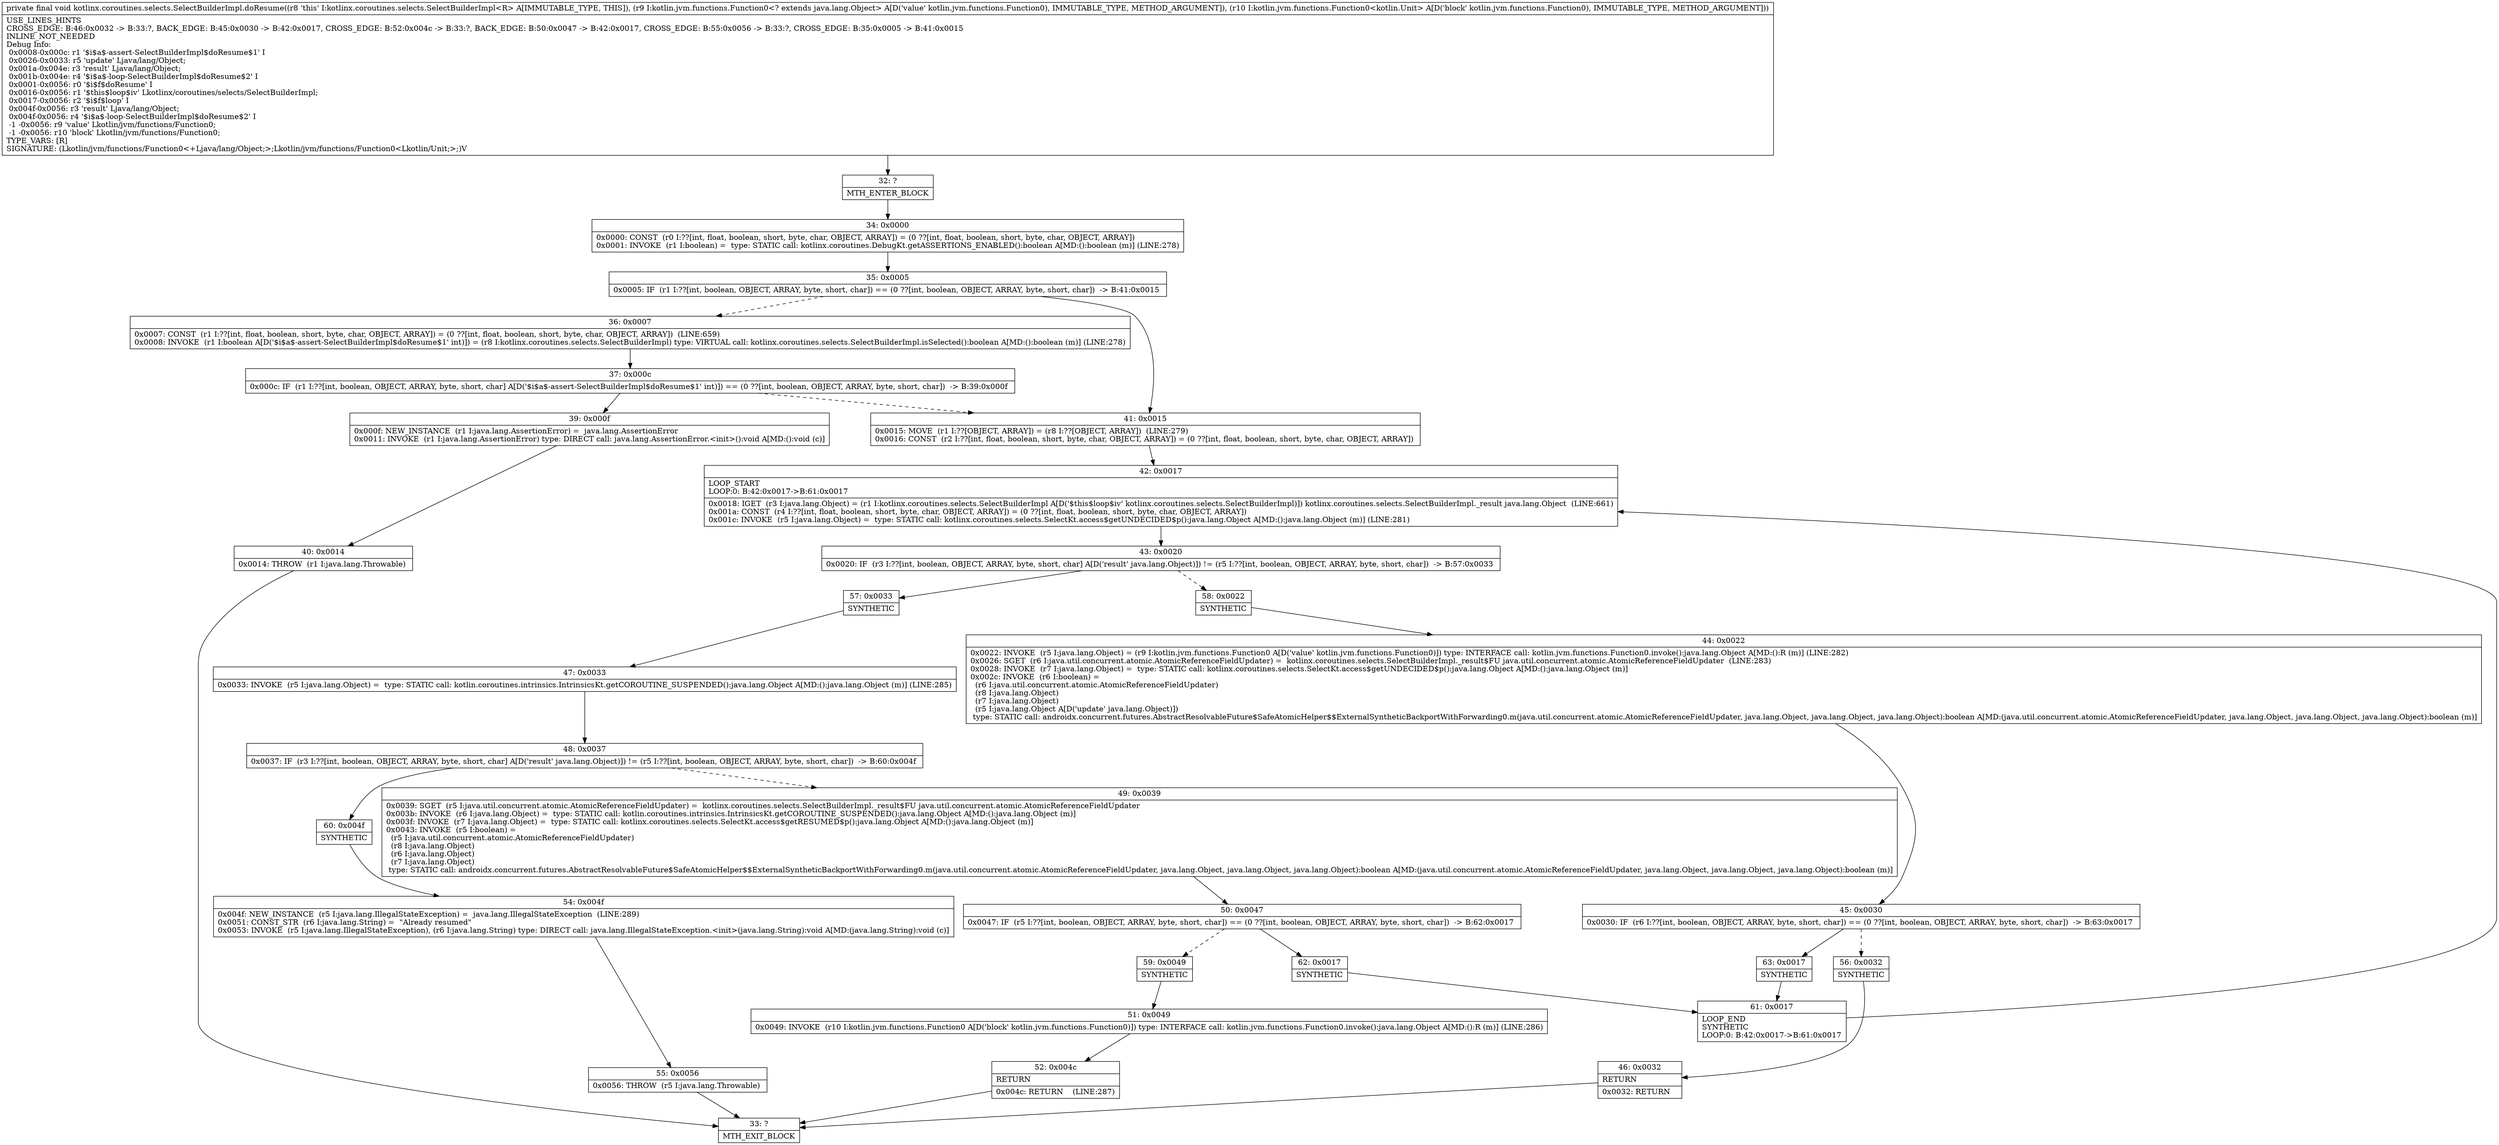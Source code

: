 digraph "CFG forkotlinx.coroutines.selects.SelectBuilderImpl.doResume(Lkotlin\/jvm\/functions\/Function0;Lkotlin\/jvm\/functions\/Function0;)V" {
Node_32 [shape=record,label="{32\:\ ?|MTH_ENTER_BLOCK\l}"];
Node_34 [shape=record,label="{34\:\ 0x0000|0x0000: CONST  (r0 I:??[int, float, boolean, short, byte, char, OBJECT, ARRAY]) = (0 ??[int, float, boolean, short, byte, char, OBJECT, ARRAY]) \l0x0001: INVOKE  (r1 I:boolean) =  type: STATIC call: kotlinx.coroutines.DebugKt.getASSERTIONS_ENABLED():boolean A[MD:():boolean (m)] (LINE:278)\l}"];
Node_35 [shape=record,label="{35\:\ 0x0005|0x0005: IF  (r1 I:??[int, boolean, OBJECT, ARRAY, byte, short, char]) == (0 ??[int, boolean, OBJECT, ARRAY, byte, short, char])  \-\> B:41:0x0015 \l}"];
Node_36 [shape=record,label="{36\:\ 0x0007|0x0007: CONST  (r1 I:??[int, float, boolean, short, byte, char, OBJECT, ARRAY]) = (0 ??[int, float, boolean, short, byte, char, OBJECT, ARRAY])  (LINE:659)\l0x0008: INVOKE  (r1 I:boolean A[D('$i$a$\-assert\-SelectBuilderImpl$doResume$1' int)]) = (r8 I:kotlinx.coroutines.selects.SelectBuilderImpl) type: VIRTUAL call: kotlinx.coroutines.selects.SelectBuilderImpl.isSelected():boolean A[MD:():boolean (m)] (LINE:278)\l}"];
Node_37 [shape=record,label="{37\:\ 0x000c|0x000c: IF  (r1 I:??[int, boolean, OBJECT, ARRAY, byte, short, char] A[D('$i$a$\-assert\-SelectBuilderImpl$doResume$1' int)]) == (0 ??[int, boolean, OBJECT, ARRAY, byte, short, char])  \-\> B:39:0x000f \l}"];
Node_39 [shape=record,label="{39\:\ 0x000f|0x000f: NEW_INSTANCE  (r1 I:java.lang.AssertionError) =  java.lang.AssertionError \l0x0011: INVOKE  (r1 I:java.lang.AssertionError) type: DIRECT call: java.lang.AssertionError.\<init\>():void A[MD:():void (c)]\l}"];
Node_40 [shape=record,label="{40\:\ 0x0014|0x0014: THROW  (r1 I:java.lang.Throwable) \l}"];
Node_33 [shape=record,label="{33\:\ ?|MTH_EXIT_BLOCK\l}"];
Node_41 [shape=record,label="{41\:\ 0x0015|0x0015: MOVE  (r1 I:??[OBJECT, ARRAY]) = (r8 I:??[OBJECT, ARRAY])  (LINE:279)\l0x0016: CONST  (r2 I:??[int, float, boolean, short, byte, char, OBJECT, ARRAY]) = (0 ??[int, float, boolean, short, byte, char, OBJECT, ARRAY]) \l}"];
Node_42 [shape=record,label="{42\:\ 0x0017|LOOP_START\lLOOP:0: B:42:0x0017\-\>B:61:0x0017\l|0x0018: IGET  (r3 I:java.lang.Object) = (r1 I:kotlinx.coroutines.selects.SelectBuilderImpl A[D('$this$loop$iv' kotlinx.coroutines.selects.SelectBuilderImpl)]) kotlinx.coroutines.selects.SelectBuilderImpl._result java.lang.Object  (LINE:661)\l0x001a: CONST  (r4 I:??[int, float, boolean, short, byte, char, OBJECT, ARRAY]) = (0 ??[int, float, boolean, short, byte, char, OBJECT, ARRAY]) \l0x001c: INVOKE  (r5 I:java.lang.Object) =  type: STATIC call: kotlinx.coroutines.selects.SelectKt.access$getUNDECIDED$p():java.lang.Object A[MD:():java.lang.Object (m)] (LINE:281)\l}"];
Node_43 [shape=record,label="{43\:\ 0x0020|0x0020: IF  (r3 I:??[int, boolean, OBJECT, ARRAY, byte, short, char] A[D('result' java.lang.Object)]) != (r5 I:??[int, boolean, OBJECT, ARRAY, byte, short, char])  \-\> B:57:0x0033 \l}"];
Node_57 [shape=record,label="{57\:\ 0x0033|SYNTHETIC\l}"];
Node_47 [shape=record,label="{47\:\ 0x0033|0x0033: INVOKE  (r5 I:java.lang.Object) =  type: STATIC call: kotlin.coroutines.intrinsics.IntrinsicsKt.getCOROUTINE_SUSPENDED():java.lang.Object A[MD:():java.lang.Object (m)] (LINE:285)\l}"];
Node_48 [shape=record,label="{48\:\ 0x0037|0x0037: IF  (r3 I:??[int, boolean, OBJECT, ARRAY, byte, short, char] A[D('result' java.lang.Object)]) != (r5 I:??[int, boolean, OBJECT, ARRAY, byte, short, char])  \-\> B:60:0x004f \l}"];
Node_49 [shape=record,label="{49\:\ 0x0039|0x0039: SGET  (r5 I:java.util.concurrent.atomic.AtomicReferenceFieldUpdater) =  kotlinx.coroutines.selects.SelectBuilderImpl._result$FU java.util.concurrent.atomic.AtomicReferenceFieldUpdater \l0x003b: INVOKE  (r6 I:java.lang.Object) =  type: STATIC call: kotlin.coroutines.intrinsics.IntrinsicsKt.getCOROUTINE_SUSPENDED():java.lang.Object A[MD:():java.lang.Object (m)]\l0x003f: INVOKE  (r7 I:java.lang.Object) =  type: STATIC call: kotlinx.coroutines.selects.SelectKt.access$getRESUMED$p():java.lang.Object A[MD:():java.lang.Object (m)]\l0x0043: INVOKE  (r5 I:boolean) = \l  (r5 I:java.util.concurrent.atomic.AtomicReferenceFieldUpdater)\l  (r8 I:java.lang.Object)\l  (r6 I:java.lang.Object)\l  (r7 I:java.lang.Object)\l type: STATIC call: androidx.concurrent.futures.AbstractResolvableFuture$SafeAtomicHelper$$ExternalSyntheticBackportWithForwarding0.m(java.util.concurrent.atomic.AtomicReferenceFieldUpdater, java.lang.Object, java.lang.Object, java.lang.Object):boolean A[MD:(java.util.concurrent.atomic.AtomicReferenceFieldUpdater, java.lang.Object, java.lang.Object, java.lang.Object):boolean (m)]\l}"];
Node_50 [shape=record,label="{50\:\ 0x0047|0x0047: IF  (r5 I:??[int, boolean, OBJECT, ARRAY, byte, short, char]) == (0 ??[int, boolean, OBJECT, ARRAY, byte, short, char])  \-\> B:62:0x0017 \l}"];
Node_59 [shape=record,label="{59\:\ 0x0049|SYNTHETIC\l}"];
Node_51 [shape=record,label="{51\:\ 0x0049|0x0049: INVOKE  (r10 I:kotlin.jvm.functions.Function0 A[D('block' kotlin.jvm.functions.Function0)]) type: INTERFACE call: kotlin.jvm.functions.Function0.invoke():java.lang.Object A[MD:():R (m)] (LINE:286)\l}"];
Node_52 [shape=record,label="{52\:\ 0x004c|RETURN\l|0x004c: RETURN    (LINE:287)\l}"];
Node_62 [shape=record,label="{62\:\ 0x0017|SYNTHETIC\l}"];
Node_61 [shape=record,label="{61\:\ 0x0017|LOOP_END\lSYNTHETIC\lLOOP:0: B:42:0x0017\-\>B:61:0x0017\l}"];
Node_60 [shape=record,label="{60\:\ 0x004f|SYNTHETIC\l}"];
Node_54 [shape=record,label="{54\:\ 0x004f|0x004f: NEW_INSTANCE  (r5 I:java.lang.IllegalStateException) =  java.lang.IllegalStateException  (LINE:289)\l0x0051: CONST_STR  (r6 I:java.lang.String) =  \"Already resumed\" \l0x0053: INVOKE  (r5 I:java.lang.IllegalStateException), (r6 I:java.lang.String) type: DIRECT call: java.lang.IllegalStateException.\<init\>(java.lang.String):void A[MD:(java.lang.String):void (c)]\l}"];
Node_55 [shape=record,label="{55\:\ 0x0056|0x0056: THROW  (r5 I:java.lang.Throwable) \l}"];
Node_58 [shape=record,label="{58\:\ 0x0022|SYNTHETIC\l}"];
Node_44 [shape=record,label="{44\:\ 0x0022|0x0022: INVOKE  (r5 I:java.lang.Object) = (r9 I:kotlin.jvm.functions.Function0 A[D('value' kotlin.jvm.functions.Function0)]) type: INTERFACE call: kotlin.jvm.functions.Function0.invoke():java.lang.Object A[MD:():R (m)] (LINE:282)\l0x0026: SGET  (r6 I:java.util.concurrent.atomic.AtomicReferenceFieldUpdater) =  kotlinx.coroutines.selects.SelectBuilderImpl._result$FU java.util.concurrent.atomic.AtomicReferenceFieldUpdater  (LINE:283)\l0x0028: INVOKE  (r7 I:java.lang.Object) =  type: STATIC call: kotlinx.coroutines.selects.SelectKt.access$getUNDECIDED$p():java.lang.Object A[MD:():java.lang.Object (m)]\l0x002c: INVOKE  (r6 I:boolean) = \l  (r6 I:java.util.concurrent.atomic.AtomicReferenceFieldUpdater)\l  (r8 I:java.lang.Object)\l  (r7 I:java.lang.Object)\l  (r5 I:java.lang.Object A[D('update' java.lang.Object)])\l type: STATIC call: androidx.concurrent.futures.AbstractResolvableFuture$SafeAtomicHelper$$ExternalSyntheticBackportWithForwarding0.m(java.util.concurrent.atomic.AtomicReferenceFieldUpdater, java.lang.Object, java.lang.Object, java.lang.Object):boolean A[MD:(java.util.concurrent.atomic.AtomicReferenceFieldUpdater, java.lang.Object, java.lang.Object, java.lang.Object):boolean (m)]\l}"];
Node_45 [shape=record,label="{45\:\ 0x0030|0x0030: IF  (r6 I:??[int, boolean, OBJECT, ARRAY, byte, short, char]) == (0 ??[int, boolean, OBJECT, ARRAY, byte, short, char])  \-\> B:63:0x0017 \l}"];
Node_56 [shape=record,label="{56\:\ 0x0032|SYNTHETIC\l}"];
Node_46 [shape=record,label="{46\:\ 0x0032|RETURN\l|0x0032: RETURN   \l}"];
Node_63 [shape=record,label="{63\:\ 0x0017|SYNTHETIC\l}"];
MethodNode[shape=record,label="{private final void kotlinx.coroutines.selects.SelectBuilderImpl.doResume((r8 'this' I:kotlinx.coroutines.selects.SelectBuilderImpl\<R\> A[IMMUTABLE_TYPE, THIS]), (r9 I:kotlin.jvm.functions.Function0\<? extends java.lang.Object\> A[D('value' kotlin.jvm.functions.Function0), IMMUTABLE_TYPE, METHOD_ARGUMENT]), (r10 I:kotlin.jvm.functions.Function0\<kotlin.Unit\> A[D('block' kotlin.jvm.functions.Function0), IMMUTABLE_TYPE, METHOD_ARGUMENT]))  | USE_LINES_HINTS\lCROSS_EDGE: B:46:0x0032 \-\> B:33:?, BACK_EDGE: B:45:0x0030 \-\> B:42:0x0017, CROSS_EDGE: B:52:0x004c \-\> B:33:?, BACK_EDGE: B:50:0x0047 \-\> B:42:0x0017, CROSS_EDGE: B:55:0x0056 \-\> B:33:?, CROSS_EDGE: B:35:0x0005 \-\> B:41:0x0015\lINLINE_NOT_NEEDED\lDebug Info:\l  0x0008\-0x000c: r1 '$i$a$\-assert\-SelectBuilderImpl$doResume$1' I\l  0x0026\-0x0033: r5 'update' Ljava\/lang\/Object;\l  0x001a\-0x004e: r3 'result' Ljava\/lang\/Object;\l  0x001b\-0x004e: r4 '$i$a$\-loop\-SelectBuilderImpl$doResume$2' I\l  0x0001\-0x0056: r0 '$i$f$doResume' I\l  0x0016\-0x0056: r1 '$this$loop$iv' Lkotlinx\/coroutines\/selects\/SelectBuilderImpl;\l  0x0017\-0x0056: r2 '$i$f$loop' I\l  0x004f\-0x0056: r3 'result' Ljava\/lang\/Object;\l  0x004f\-0x0056: r4 '$i$a$\-loop\-SelectBuilderImpl$doResume$2' I\l  \-1 \-0x0056: r9 'value' Lkotlin\/jvm\/functions\/Function0;\l  \-1 \-0x0056: r10 'block' Lkotlin\/jvm\/functions\/Function0;\lTYPE_VARS: [R]\lSIGNATURE: (Lkotlin\/jvm\/functions\/Function0\<+Ljava\/lang\/Object;\>;Lkotlin\/jvm\/functions\/Function0\<Lkotlin\/Unit;\>;)V\l}"];
MethodNode -> Node_32;Node_32 -> Node_34;
Node_34 -> Node_35;
Node_35 -> Node_36[style=dashed];
Node_35 -> Node_41;
Node_36 -> Node_37;
Node_37 -> Node_39;
Node_37 -> Node_41[style=dashed];
Node_39 -> Node_40;
Node_40 -> Node_33;
Node_41 -> Node_42;
Node_42 -> Node_43;
Node_43 -> Node_57;
Node_43 -> Node_58[style=dashed];
Node_57 -> Node_47;
Node_47 -> Node_48;
Node_48 -> Node_49[style=dashed];
Node_48 -> Node_60;
Node_49 -> Node_50;
Node_50 -> Node_59[style=dashed];
Node_50 -> Node_62;
Node_59 -> Node_51;
Node_51 -> Node_52;
Node_52 -> Node_33;
Node_62 -> Node_61;
Node_61 -> Node_42;
Node_60 -> Node_54;
Node_54 -> Node_55;
Node_55 -> Node_33;
Node_58 -> Node_44;
Node_44 -> Node_45;
Node_45 -> Node_56[style=dashed];
Node_45 -> Node_63;
Node_56 -> Node_46;
Node_46 -> Node_33;
Node_63 -> Node_61;
}

